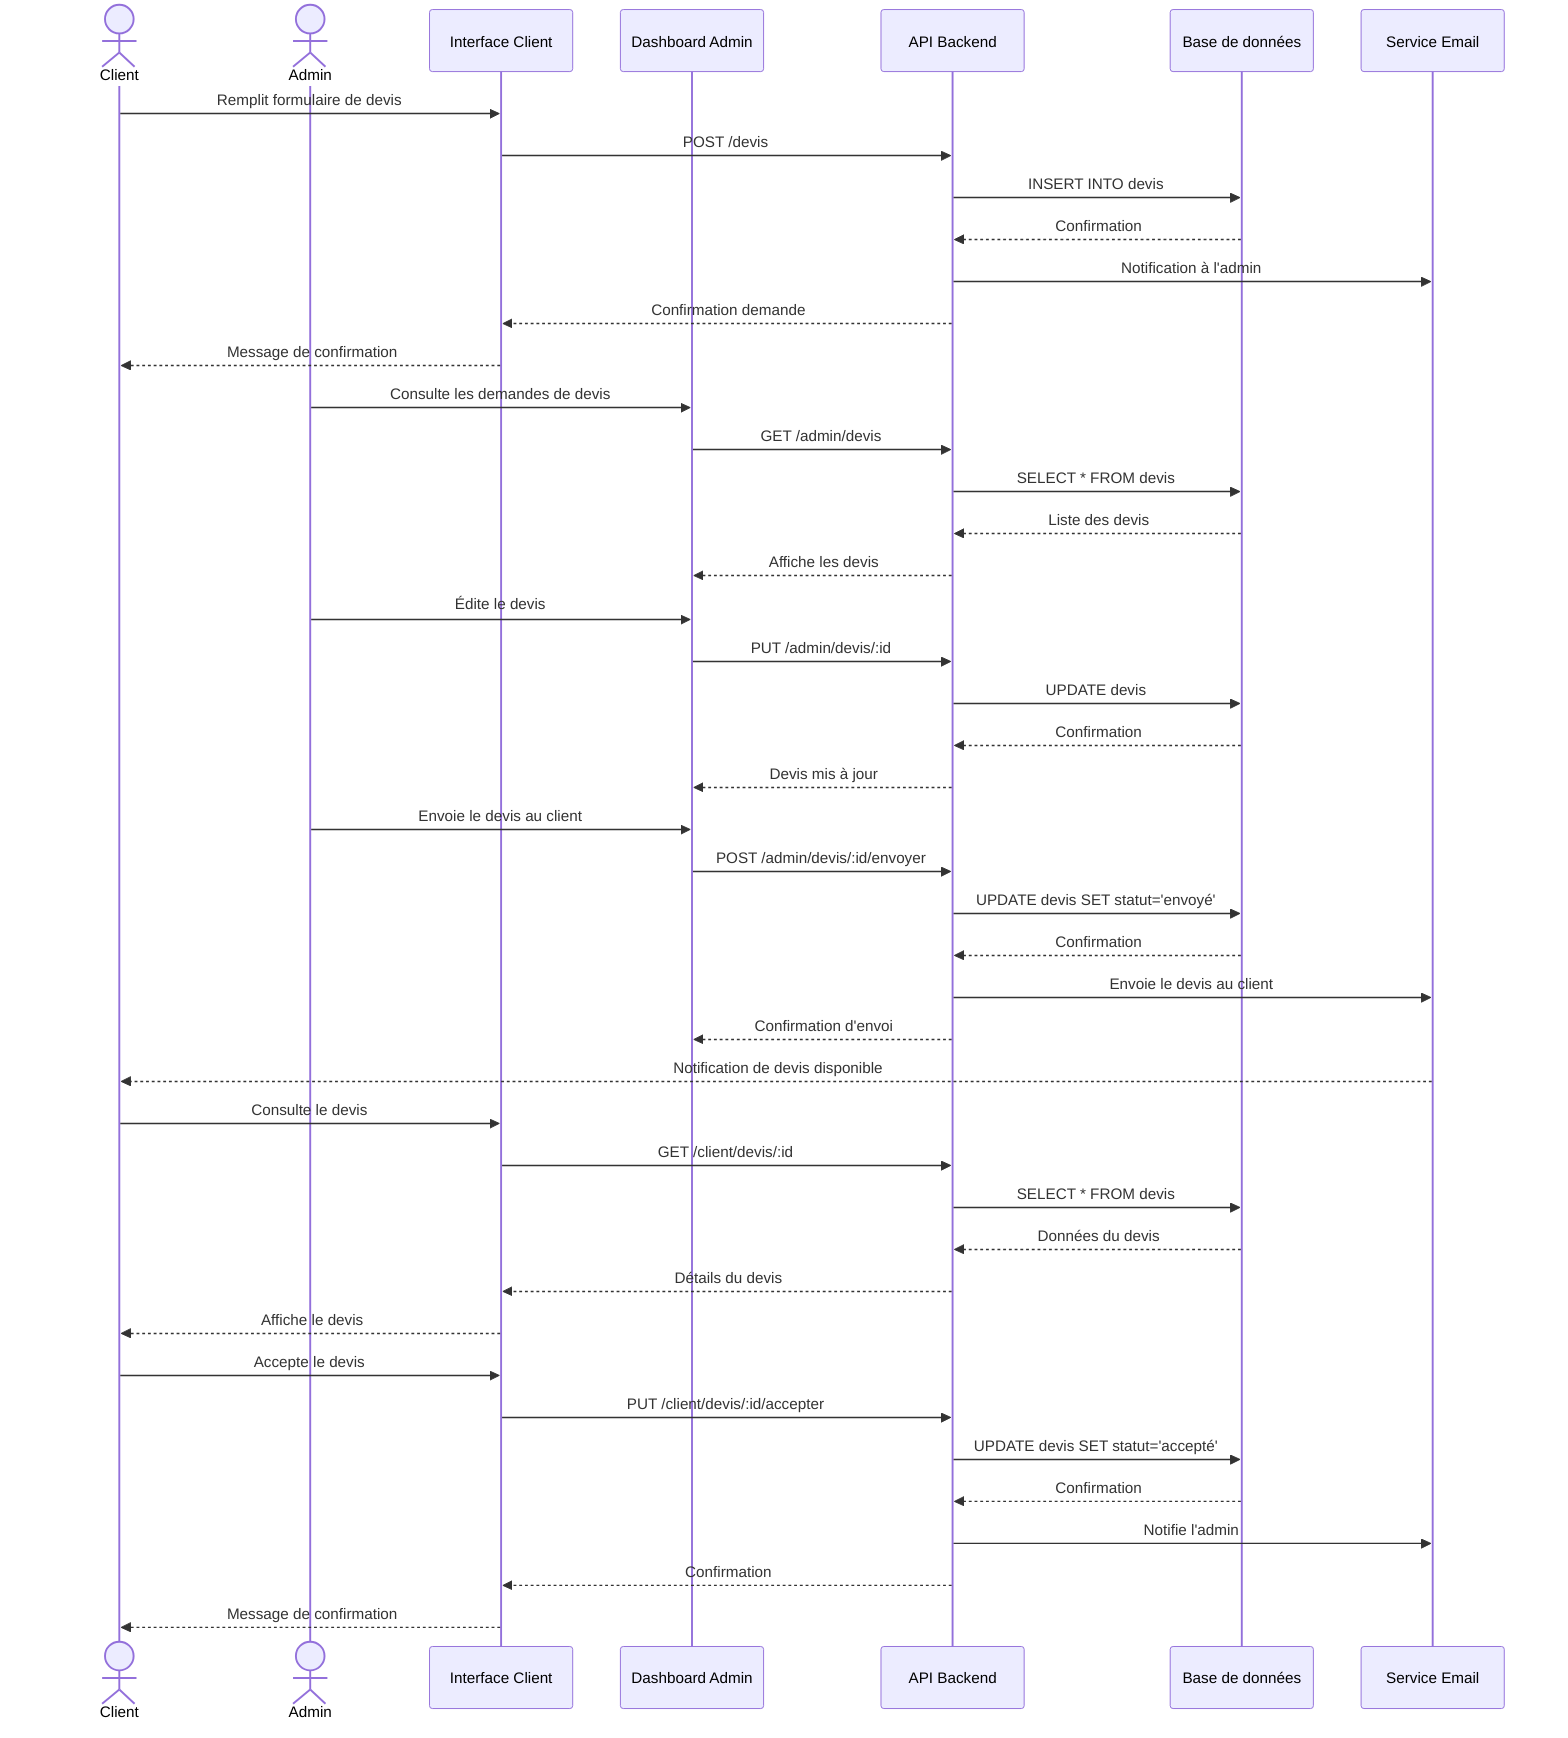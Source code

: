 sequenceDiagram
    actor Client
    actor Admin
    participant SiteClient as Interface Client
    participant SiteAdmin as Dashboard Admin
    participant API as API Backend
    participant BDD as Base de données
    participant Email as Service Email
    
    %% Demande de devis
    Client->>SiteClient: Remplit formulaire de devis
    SiteClient->>API: POST /devis
    API->>BDD: INSERT INTO devis
    BDD-->>API: Confirmation
    API->>Email: Notification à l'admin
    API-->>SiteClient: Confirmation demande
    SiteClient-->>Client: Message de confirmation
    
    %% Traitement par l'admin
    Admin->>SiteAdmin: Consulte les demandes de devis
    SiteAdmin->>API: GET /admin/devis
    API->>BDD: SELECT * FROM devis
    BDD-->>API: Liste des devis
    API-->>SiteAdmin: Affiche les devis
    
    %% Création d'une proposition
    Admin->>SiteAdmin: Édite le devis
    SiteAdmin->>API: PUT /admin/devis/:id
    API->>BDD: UPDATE devis
    BDD-->>API: Confirmation
    API-->>SiteAdmin: Devis mis à jour
    
    %% Envoi de la proposition
    Admin->>SiteAdmin: Envoie le devis au client
    SiteAdmin->>API: POST /admin/devis/:id/envoyer
    API->>BDD: UPDATE devis SET statut='envoyé'
    BDD-->>API: Confirmation
    API->>Email: Envoie le devis au client
    API-->>SiteAdmin: Confirmation d'envoi
    
    %% Consultation par le client
    Email-->>Client: Notification de devis disponible
    Client->>SiteClient: Consulte le devis
    SiteClient->>API: GET /client/devis/:id
    API->>BDD: SELECT * FROM devis
    BDD-->>API: Données du devis
    API-->>SiteClient: Détails du devis
    SiteClient-->>Client: Affiche le devis
    
    %% Acceptation du devis
    Client->>SiteClient: Accepte le devis
    SiteClient->>API: PUT /client/devis/:id/accepter
    API->>BDD: UPDATE devis SET statut='accepté'
    BDD-->>API: Confirmation
    API->>Email: Notifie l'admin
    API-->>SiteClient: Confirmation
    SiteClient-->>Client: Message de confirmation